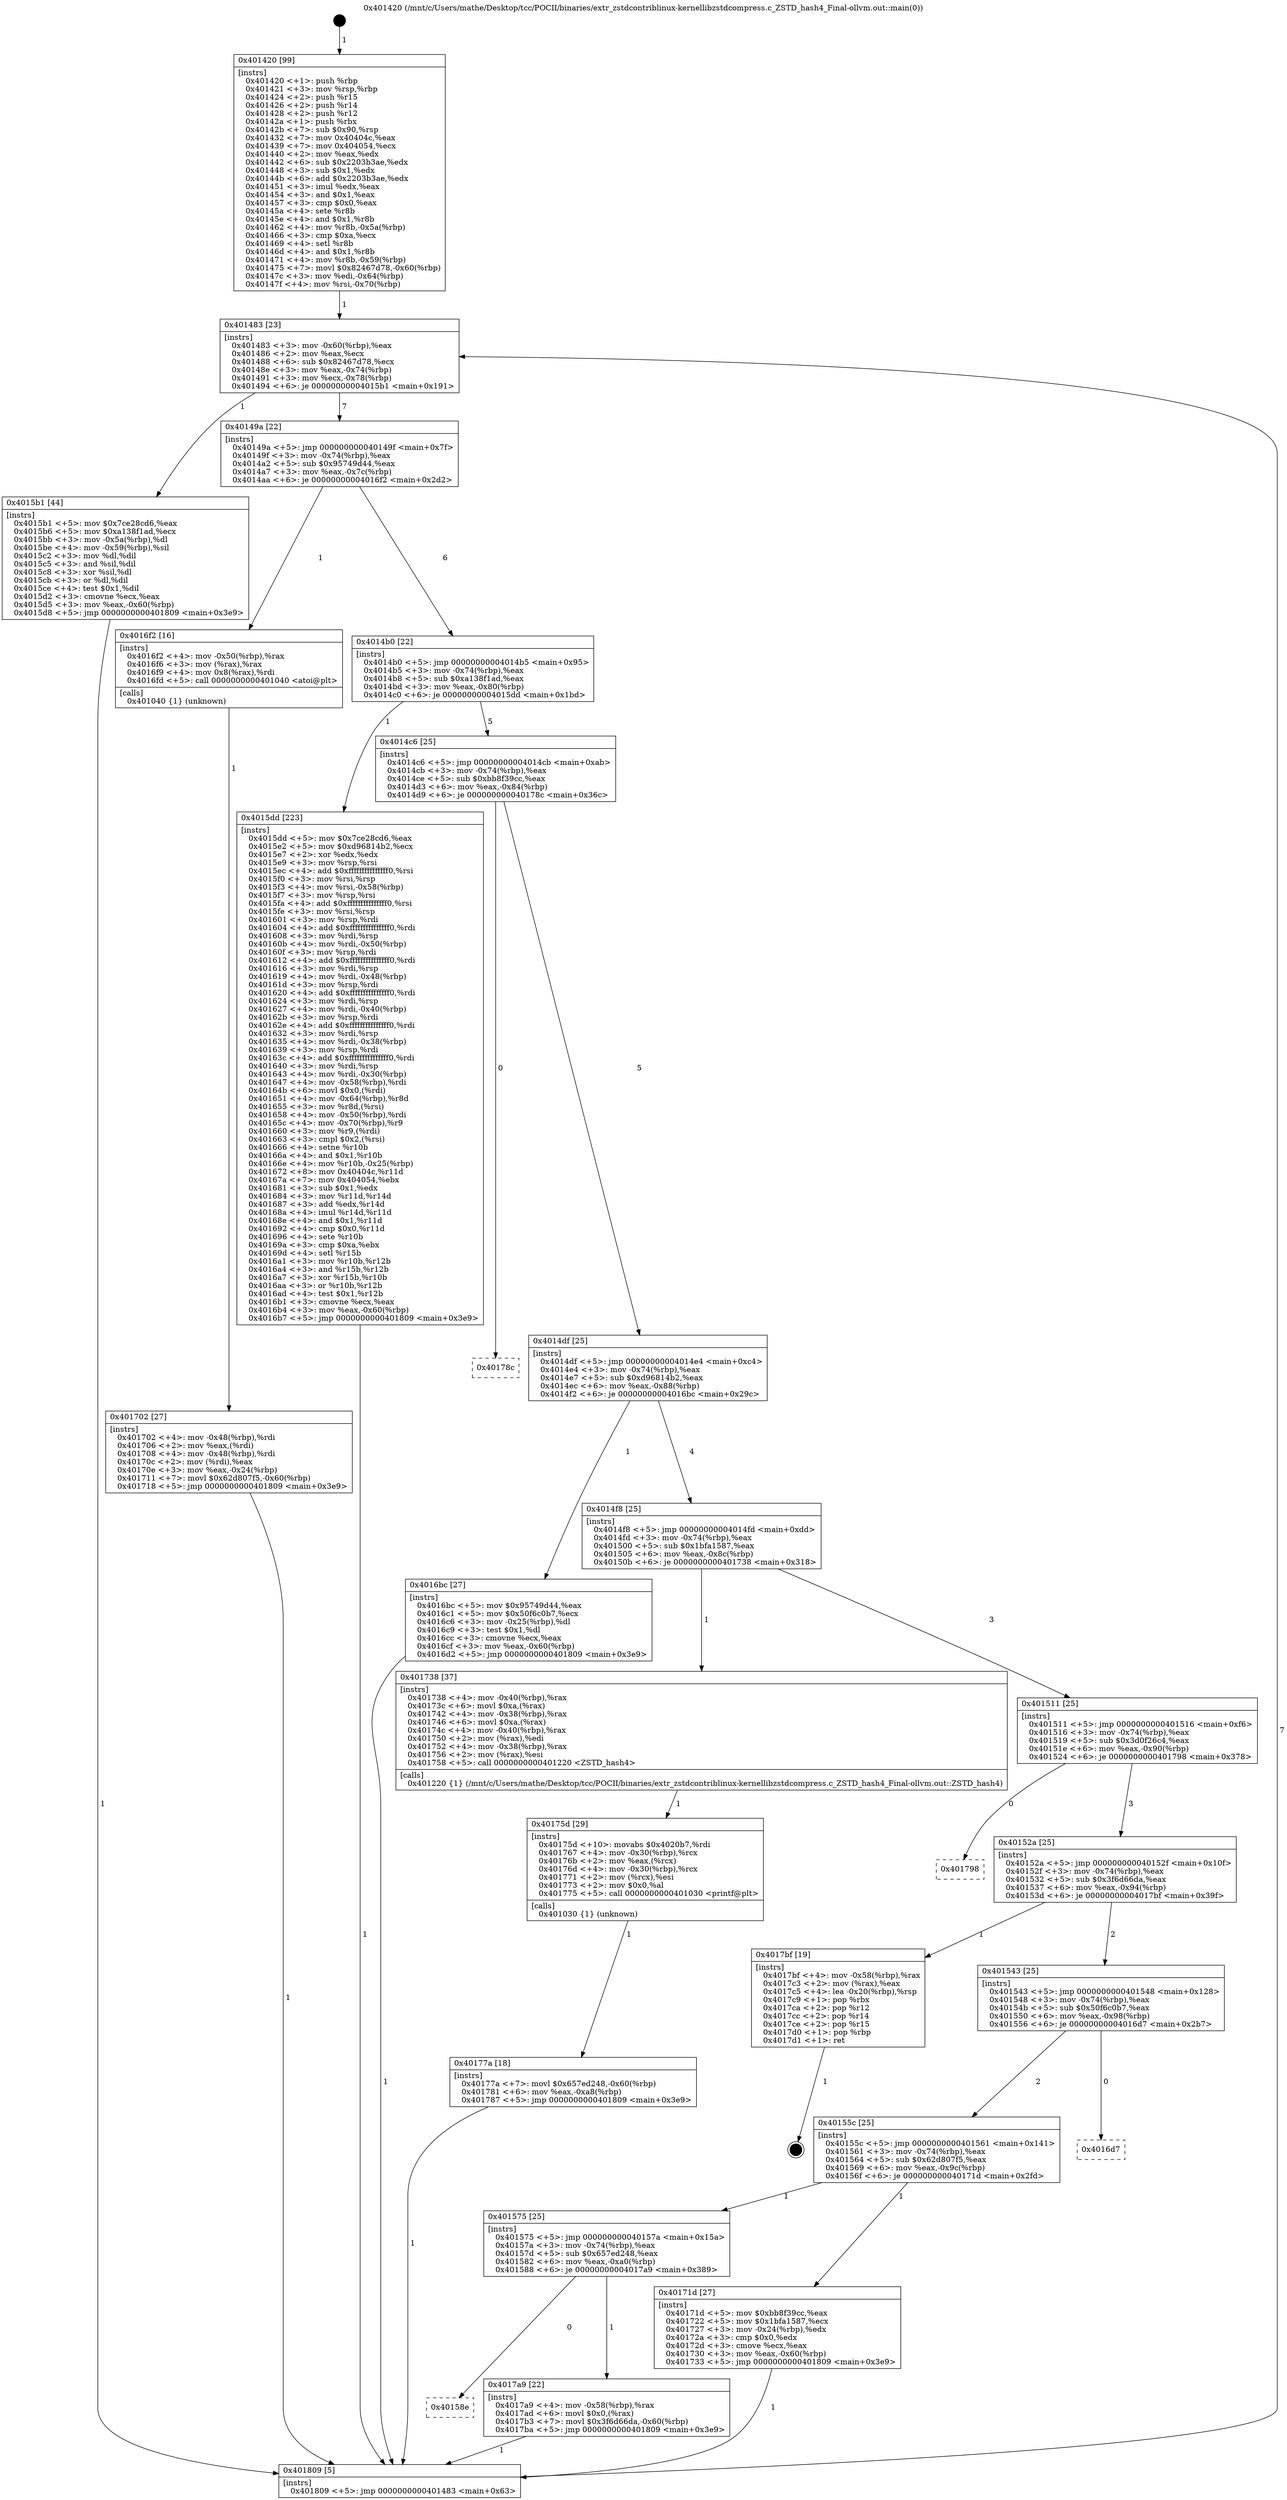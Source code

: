 digraph "0x401420" {
  label = "0x401420 (/mnt/c/Users/mathe/Desktop/tcc/POCII/binaries/extr_zstdcontriblinux-kernellibzstdcompress.c_ZSTD_hash4_Final-ollvm.out::main(0))"
  labelloc = "t"
  node[shape=record]

  Entry [label="",width=0.3,height=0.3,shape=circle,fillcolor=black,style=filled]
  "0x401483" [label="{
     0x401483 [23]\l
     | [instrs]\l
     &nbsp;&nbsp;0x401483 \<+3\>: mov -0x60(%rbp),%eax\l
     &nbsp;&nbsp;0x401486 \<+2\>: mov %eax,%ecx\l
     &nbsp;&nbsp;0x401488 \<+6\>: sub $0x82467d78,%ecx\l
     &nbsp;&nbsp;0x40148e \<+3\>: mov %eax,-0x74(%rbp)\l
     &nbsp;&nbsp;0x401491 \<+3\>: mov %ecx,-0x78(%rbp)\l
     &nbsp;&nbsp;0x401494 \<+6\>: je 00000000004015b1 \<main+0x191\>\l
  }"]
  "0x4015b1" [label="{
     0x4015b1 [44]\l
     | [instrs]\l
     &nbsp;&nbsp;0x4015b1 \<+5\>: mov $0x7ce28cd6,%eax\l
     &nbsp;&nbsp;0x4015b6 \<+5\>: mov $0xa138f1ad,%ecx\l
     &nbsp;&nbsp;0x4015bb \<+3\>: mov -0x5a(%rbp),%dl\l
     &nbsp;&nbsp;0x4015be \<+4\>: mov -0x59(%rbp),%sil\l
     &nbsp;&nbsp;0x4015c2 \<+3\>: mov %dl,%dil\l
     &nbsp;&nbsp;0x4015c5 \<+3\>: and %sil,%dil\l
     &nbsp;&nbsp;0x4015c8 \<+3\>: xor %sil,%dl\l
     &nbsp;&nbsp;0x4015cb \<+3\>: or %dl,%dil\l
     &nbsp;&nbsp;0x4015ce \<+4\>: test $0x1,%dil\l
     &nbsp;&nbsp;0x4015d2 \<+3\>: cmovne %ecx,%eax\l
     &nbsp;&nbsp;0x4015d5 \<+3\>: mov %eax,-0x60(%rbp)\l
     &nbsp;&nbsp;0x4015d8 \<+5\>: jmp 0000000000401809 \<main+0x3e9\>\l
  }"]
  "0x40149a" [label="{
     0x40149a [22]\l
     | [instrs]\l
     &nbsp;&nbsp;0x40149a \<+5\>: jmp 000000000040149f \<main+0x7f\>\l
     &nbsp;&nbsp;0x40149f \<+3\>: mov -0x74(%rbp),%eax\l
     &nbsp;&nbsp;0x4014a2 \<+5\>: sub $0x95749d44,%eax\l
     &nbsp;&nbsp;0x4014a7 \<+3\>: mov %eax,-0x7c(%rbp)\l
     &nbsp;&nbsp;0x4014aa \<+6\>: je 00000000004016f2 \<main+0x2d2\>\l
  }"]
  "0x401809" [label="{
     0x401809 [5]\l
     | [instrs]\l
     &nbsp;&nbsp;0x401809 \<+5\>: jmp 0000000000401483 \<main+0x63\>\l
  }"]
  "0x401420" [label="{
     0x401420 [99]\l
     | [instrs]\l
     &nbsp;&nbsp;0x401420 \<+1\>: push %rbp\l
     &nbsp;&nbsp;0x401421 \<+3\>: mov %rsp,%rbp\l
     &nbsp;&nbsp;0x401424 \<+2\>: push %r15\l
     &nbsp;&nbsp;0x401426 \<+2\>: push %r14\l
     &nbsp;&nbsp;0x401428 \<+2\>: push %r12\l
     &nbsp;&nbsp;0x40142a \<+1\>: push %rbx\l
     &nbsp;&nbsp;0x40142b \<+7\>: sub $0x90,%rsp\l
     &nbsp;&nbsp;0x401432 \<+7\>: mov 0x40404c,%eax\l
     &nbsp;&nbsp;0x401439 \<+7\>: mov 0x404054,%ecx\l
     &nbsp;&nbsp;0x401440 \<+2\>: mov %eax,%edx\l
     &nbsp;&nbsp;0x401442 \<+6\>: sub $0x2203b3ae,%edx\l
     &nbsp;&nbsp;0x401448 \<+3\>: sub $0x1,%edx\l
     &nbsp;&nbsp;0x40144b \<+6\>: add $0x2203b3ae,%edx\l
     &nbsp;&nbsp;0x401451 \<+3\>: imul %edx,%eax\l
     &nbsp;&nbsp;0x401454 \<+3\>: and $0x1,%eax\l
     &nbsp;&nbsp;0x401457 \<+3\>: cmp $0x0,%eax\l
     &nbsp;&nbsp;0x40145a \<+4\>: sete %r8b\l
     &nbsp;&nbsp;0x40145e \<+4\>: and $0x1,%r8b\l
     &nbsp;&nbsp;0x401462 \<+4\>: mov %r8b,-0x5a(%rbp)\l
     &nbsp;&nbsp;0x401466 \<+3\>: cmp $0xa,%ecx\l
     &nbsp;&nbsp;0x401469 \<+4\>: setl %r8b\l
     &nbsp;&nbsp;0x40146d \<+4\>: and $0x1,%r8b\l
     &nbsp;&nbsp;0x401471 \<+4\>: mov %r8b,-0x59(%rbp)\l
     &nbsp;&nbsp;0x401475 \<+7\>: movl $0x82467d78,-0x60(%rbp)\l
     &nbsp;&nbsp;0x40147c \<+3\>: mov %edi,-0x64(%rbp)\l
     &nbsp;&nbsp;0x40147f \<+4\>: mov %rsi,-0x70(%rbp)\l
  }"]
  Exit [label="",width=0.3,height=0.3,shape=circle,fillcolor=black,style=filled,peripheries=2]
  "0x4016f2" [label="{
     0x4016f2 [16]\l
     | [instrs]\l
     &nbsp;&nbsp;0x4016f2 \<+4\>: mov -0x50(%rbp),%rax\l
     &nbsp;&nbsp;0x4016f6 \<+3\>: mov (%rax),%rax\l
     &nbsp;&nbsp;0x4016f9 \<+4\>: mov 0x8(%rax),%rdi\l
     &nbsp;&nbsp;0x4016fd \<+5\>: call 0000000000401040 \<atoi@plt\>\l
     | [calls]\l
     &nbsp;&nbsp;0x401040 \{1\} (unknown)\l
  }"]
  "0x4014b0" [label="{
     0x4014b0 [22]\l
     | [instrs]\l
     &nbsp;&nbsp;0x4014b0 \<+5\>: jmp 00000000004014b5 \<main+0x95\>\l
     &nbsp;&nbsp;0x4014b5 \<+3\>: mov -0x74(%rbp),%eax\l
     &nbsp;&nbsp;0x4014b8 \<+5\>: sub $0xa138f1ad,%eax\l
     &nbsp;&nbsp;0x4014bd \<+3\>: mov %eax,-0x80(%rbp)\l
     &nbsp;&nbsp;0x4014c0 \<+6\>: je 00000000004015dd \<main+0x1bd\>\l
  }"]
  "0x40158e" [label="{
     0x40158e\l
  }", style=dashed]
  "0x4015dd" [label="{
     0x4015dd [223]\l
     | [instrs]\l
     &nbsp;&nbsp;0x4015dd \<+5\>: mov $0x7ce28cd6,%eax\l
     &nbsp;&nbsp;0x4015e2 \<+5\>: mov $0xd96814b2,%ecx\l
     &nbsp;&nbsp;0x4015e7 \<+2\>: xor %edx,%edx\l
     &nbsp;&nbsp;0x4015e9 \<+3\>: mov %rsp,%rsi\l
     &nbsp;&nbsp;0x4015ec \<+4\>: add $0xfffffffffffffff0,%rsi\l
     &nbsp;&nbsp;0x4015f0 \<+3\>: mov %rsi,%rsp\l
     &nbsp;&nbsp;0x4015f3 \<+4\>: mov %rsi,-0x58(%rbp)\l
     &nbsp;&nbsp;0x4015f7 \<+3\>: mov %rsp,%rsi\l
     &nbsp;&nbsp;0x4015fa \<+4\>: add $0xfffffffffffffff0,%rsi\l
     &nbsp;&nbsp;0x4015fe \<+3\>: mov %rsi,%rsp\l
     &nbsp;&nbsp;0x401601 \<+3\>: mov %rsp,%rdi\l
     &nbsp;&nbsp;0x401604 \<+4\>: add $0xfffffffffffffff0,%rdi\l
     &nbsp;&nbsp;0x401608 \<+3\>: mov %rdi,%rsp\l
     &nbsp;&nbsp;0x40160b \<+4\>: mov %rdi,-0x50(%rbp)\l
     &nbsp;&nbsp;0x40160f \<+3\>: mov %rsp,%rdi\l
     &nbsp;&nbsp;0x401612 \<+4\>: add $0xfffffffffffffff0,%rdi\l
     &nbsp;&nbsp;0x401616 \<+3\>: mov %rdi,%rsp\l
     &nbsp;&nbsp;0x401619 \<+4\>: mov %rdi,-0x48(%rbp)\l
     &nbsp;&nbsp;0x40161d \<+3\>: mov %rsp,%rdi\l
     &nbsp;&nbsp;0x401620 \<+4\>: add $0xfffffffffffffff0,%rdi\l
     &nbsp;&nbsp;0x401624 \<+3\>: mov %rdi,%rsp\l
     &nbsp;&nbsp;0x401627 \<+4\>: mov %rdi,-0x40(%rbp)\l
     &nbsp;&nbsp;0x40162b \<+3\>: mov %rsp,%rdi\l
     &nbsp;&nbsp;0x40162e \<+4\>: add $0xfffffffffffffff0,%rdi\l
     &nbsp;&nbsp;0x401632 \<+3\>: mov %rdi,%rsp\l
     &nbsp;&nbsp;0x401635 \<+4\>: mov %rdi,-0x38(%rbp)\l
     &nbsp;&nbsp;0x401639 \<+3\>: mov %rsp,%rdi\l
     &nbsp;&nbsp;0x40163c \<+4\>: add $0xfffffffffffffff0,%rdi\l
     &nbsp;&nbsp;0x401640 \<+3\>: mov %rdi,%rsp\l
     &nbsp;&nbsp;0x401643 \<+4\>: mov %rdi,-0x30(%rbp)\l
     &nbsp;&nbsp;0x401647 \<+4\>: mov -0x58(%rbp),%rdi\l
     &nbsp;&nbsp;0x40164b \<+6\>: movl $0x0,(%rdi)\l
     &nbsp;&nbsp;0x401651 \<+4\>: mov -0x64(%rbp),%r8d\l
     &nbsp;&nbsp;0x401655 \<+3\>: mov %r8d,(%rsi)\l
     &nbsp;&nbsp;0x401658 \<+4\>: mov -0x50(%rbp),%rdi\l
     &nbsp;&nbsp;0x40165c \<+4\>: mov -0x70(%rbp),%r9\l
     &nbsp;&nbsp;0x401660 \<+3\>: mov %r9,(%rdi)\l
     &nbsp;&nbsp;0x401663 \<+3\>: cmpl $0x2,(%rsi)\l
     &nbsp;&nbsp;0x401666 \<+4\>: setne %r10b\l
     &nbsp;&nbsp;0x40166a \<+4\>: and $0x1,%r10b\l
     &nbsp;&nbsp;0x40166e \<+4\>: mov %r10b,-0x25(%rbp)\l
     &nbsp;&nbsp;0x401672 \<+8\>: mov 0x40404c,%r11d\l
     &nbsp;&nbsp;0x40167a \<+7\>: mov 0x404054,%ebx\l
     &nbsp;&nbsp;0x401681 \<+3\>: sub $0x1,%edx\l
     &nbsp;&nbsp;0x401684 \<+3\>: mov %r11d,%r14d\l
     &nbsp;&nbsp;0x401687 \<+3\>: add %edx,%r14d\l
     &nbsp;&nbsp;0x40168a \<+4\>: imul %r14d,%r11d\l
     &nbsp;&nbsp;0x40168e \<+4\>: and $0x1,%r11d\l
     &nbsp;&nbsp;0x401692 \<+4\>: cmp $0x0,%r11d\l
     &nbsp;&nbsp;0x401696 \<+4\>: sete %r10b\l
     &nbsp;&nbsp;0x40169a \<+3\>: cmp $0xa,%ebx\l
     &nbsp;&nbsp;0x40169d \<+4\>: setl %r15b\l
     &nbsp;&nbsp;0x4016a1 \<+3\>: mov %r10b,%r12b\l
     &nbsp;&nbsp;0x4016a4 \<+3\>: and %r15b,%r12b\l
     &nbsp;&nbsp;0x4016a7 \<+3\>: xor %r15b,%r10b\l
     &nbsp;&nbsp;0x4016aa \<+3\>: or %r10b,%r12b\l
     &nbsp;&nbsp;0x4016ad \<+4\>: test $0x1,%r12b\l
     &nbsp;&nbsp;0x4016b1 \<+3\>: cmovne %ecx,%eax\l
     &nbsp;&nbsp;0x4016b4 \<+3\>: mov %eax,-0x60(%rbp)\l
     &nbsp;&nbsp;0x4016b7 \<+5\>: jmp 0000000000401809 \<main+0x3e9\>\l
  }"]
  "0x4014c6" [label="{
     0x4014c6 [25]\l
     | [instrs]\l
     &nbsp;&nbsp;0x4014c6 \<+5\>: jmp 00000000004014cb \<main+0xab\>\l
     &nbsp;&nbsp;0x4014cb \<+3\>: mov -0x74(%rbp),%eax\l
     &nbsp;&nbsp;0x4014ce \<+5\>: sub $0xbb8f39cc,%eax\l
     &nbsp;&nbsp;0x4014d3 \<+6\>: mov %eax,-0x84(%rbp)\l
     &nbsp;&nbsp;0x4014d9 \<+6\>: je 000000000040178c \<main+0x36c\>\l
  }"]
  "0x4017a9" [label="{
     0x4017a9 [22]\l
     | [instrs]\l
     &nbsp;&nbsp;0x4017a9 \<+4\>: mov -0x58(%rbp),%rax\l
     &nbsp;&nbsp;0x4017ad \<+6\>: movl $0x0,(%rax)\l
     &nbsp;&nbsp;0x4017b3 \<+7\>: movl $0x3f6d66da,-0x60(%rbp)\l
     &nbsp;&nbsp;0x4017ba \<+5\>: jmp 0000000000401809 \<main+0x3e9\>\l
  }"]
  "0x40178c" [label="{
     0x40178c\l
  }", style=dashed]
  "0x4014df" [label="{
     0x4014df [25]\l
     | [instrs]\l
     &nbsp;&nbsp;0x4014df \<+5\>: jmp 00000000004014e4 \<main+0xc4\>\l
     &nbsp;&nbsp;0x4014e4 \<+3\>: mov -0x74(%rbp),%eax\l
     &nbsp;&nbsp;0x4014e7 \<+5\>: sub $0xd96814b2,%eax\l
     &nbsp;&nbsp;0x4014ec \<+6\>: mov %eax,-0x88(%rbp)\l
     &nbsp;&nbsp;0x4014f2 \<+6\>: je 00000000004016bc \<main+0x29c\>\l
  }"]
  "0x40177a" [label="{
     0x40177a [18]\l
     | [instrs]\l
     &nbsp;&nbsp;0x40177a \<+7\>: movl $0x657ed248,-0x60(%rbp)\l
     &nbsp;&nbsp;0x401781 \<+6\>: mov %eax,-0xa8(%rbp)\l
     &nbsp;&nbsp;0x401787 \<+5\>: jmp 0000000000401809 \<main+0x3e9\>\l
  }"]
  "0x4016bc" [label="{
     0x4016bc [27]\l
     | [instrs]\l
     &nbsp;&nbsp;0x4016bc \<+5\>: mov $0x95749d44,%eax\l
     &nbsp;&nbsp;0x4016c1 \<+5\>: mov $0x50f6c0b7,%ecx\l
     &nbsp;&nbsp;0x4016c6 \<+3\>: mov -0x25(%rbp),%dl\l
     &nbsp;&nbsp;0x4016c9 \<+3\>: test $0x1,%dl\l
     &nbsp;&nbsp;0x4016cc \<+3\>: cmovne %ecx,%eax\l
     &nbsp;&nbsp;0x4016cf \<+3\>: mov %eax,-0x60(%rbp)\l
     &nbsp;&nbsp;0x4016d2 \<+5\>: jmp 0000000000401809 \<main+0x3e9\>\l
  }"]
  "0x4014f8" [label="{
     0x4014f8 [25]\l
     | [instrs]\l
     &nbsp;&nbsp;0x4014f8 \<+5\>: jmp 00000000004014fd \<main+0xdd\>\l
     &nbsp;&nbsp;0x4014fd \<+3\>: mov -0x74(%rbp),%eax\l
     &nbsp;&nbsp;0x401500 \<+5\>: sub $0x1bfa1587,%eax\l
     &nbsp;&nbsp;0x401505 \<+6\>: mov %eax,-0x8c(%rbp)\l
     &nbsp;&nbsp;0x40150b \<+6\>: je 0000000000401738 \<main+0x318\>\l
  }"]
  "0x401702" [label="{
     0x401702 [27]\l
     | [instrs]\l
     &nbsp;&nbsp;0x401702 \<+4\>: mov -0x48(%rbp),%rdi\l
     &nbsp;&nbsp;0x401706 \<+2\>: mov %eax,(%rdi)\l
     &nbsp;&nbsp;0x401708 \<+4\>: mov -0x48(%rbp),%rdi\l
     &nbsp;&nbsp;0x40170c \<+2\>: mov (%rdi),%eax\l
     &nbsp;&nbsp;0x40170e \<+3\>: mov %eax,-0x24(%rbp)\l
     &nbsp;&nbsp;0x401711 \<+7\>: movl $0x62d807f5,-0x60(%rbp)\l
     &nbsp;&nbsp;0x401718 \<+5\>: jmp 0000000000401809 \<main+0x3e9\>\l
  }"]
  "0x40175d" [label="{
     0x40175d [29]\l
     | [instrs]\l
     &nbsp;&nbsp;0x40175d \<+10\>: movabs $0x4020b7,%rdi\l
     &nbsp;&nbsp;0x401767 \<+4\>: mov -0x30(%rbp),%rcx\l
     &nbsp;&nbsp;0x40176b \<+2\>: mov %eax,(%rcx)\l
     &nbsp;&nbsp;0x40176d \<+4\>: mov -0x30(%rbp),%rcx\l
     &nbsp;&nbsp;0x401771 \<+2\>: mov (%rcx),%esi\l
     &nbsp;&nbsp;0x401773 \<+2\>: mov $0x0,%al\l
     &nbsp;&nbsp;0x401775 \<+5\>: call 0000000000401030 \<printf@plt\>\l
     | [calls]\l
     &nbsp;&nbsp;0x401030 \{1\} (unknown)\l
  }"]
  "0x401738" [label="{
     0x401738 [37]\l
     | [instrs]\l
     &nbsp;&nbsp;0x401738 \<+4\>: mov -0x40(%rbp),%rax\l
     &nbsp;&nbsp;0x40173c \<+6\>: movl $0xa,(%rax)\l
     &nbsp;&nbsp;0x401742 \<+4\>: mov -0x38(%rbp),%rax\l
     &nbsp;&nbsp;0x401746 \<+6\>: movl $0xa,(%rax)\l
     &nbsp;&nbsp;0x40174c \<+4\>: mov -0x40(%rbp),%rax\l
     &nbsp;&nbsp;0x401750 \<+2\>: mov (%rax),%edi\l
     &nbsp;&nbsp;0x401752 \<+4\>: mov -0x38(%rbp),%rax\l
     &nbsp;&nbsp;0x401756 \<+2\>: mov (%rax),%esi\l
     &nbsp;&nbsp;0x401758 \<+5\>: call 0000000000401220 \<ZSTD_hash4\>\l
     | [calls]\l
     &nbsp;&nbsp;0x401220 \{1\} (/mnt/c/Users/mathe/Desktop/tcc/POCII/binaries/extr_zstdcontriblinux-kernellibzstdcompress.c_ZSTD_hash4_Final-ollvm.out::ZSTD_hash4)\l
  }"]
  "0x401511" [label="{
     0x401511 [25]\l
     | [instrs]\l
     &nbsp;&nbsp;0x401511 \<+5\>: jmp 0000000000401516 \<main+0xf6\>\l
     &nbsp;&nbsp;0x401516 \<+3\>: mov -0x74(%rbp),%eax\l
     &nbsp;&nbsp;0x401519 \<+5\>: sub $0x3d0f26c4,%eax\l
     &nbsp;&nbsp;0x40151e \<+6\>: mov %eax,-0x90(%rbp)\l
     &nbsp;&nbsp;0x401524 \<+6\>: je 0000000000401798 \<main+0x378\>\l
  }"]
  "0x401575" [label="{
     0x401575 [25]\l
     | [instrs]\l
     &nbsp;&nbsp;0x401575 \<+5\>: jmp 000000000040157a \<main+0x15a\>\l
     &nbsp;&nbsp;0x40157a \<+3\>: mov -0x74(%rbp),%eax\l
     &nbsp;&nbsp;0x40157d \<+5\>: sub $0x657ed248,%eax\l
     &nbsp;&nbsp;0x401582 \<+6\>: mov %eax,-0xa0(%rbp)\l
     &nbsp;&nbsp;0x401588 \<+6\>: je 00000000004017a9 \<main+0x389\>\l
  }"]
  "0x401798" [label="{
     0x401798\l
  }", style=dashed]
  "0x40152a" [label="{
     0x40152a [25]\l
     | [instrs]\l
     &nbsp;&nbsp;0x40152a \<+5\>: jmp 000000000040152f \<main+0x10f\>\l
     &nbsp;&nbsp;0x40152f \<+3\>: mov -0x74(%rbp),%eax\l
     &nbsp;&nbsp;0x401532 \<+5\>: sub $0x3f6d66da,%eax\l
     &nbsp;&nbsp;0x401537 \<+6\>: mov %eax,-0x94(%rbp)\l
     &nbsp;&nbsp;0x40153d \<+6\>: je 00000000004017bf \<main+0x39f\>\l
  }"]
  "0x40171d" [label="{
     0x40171d [27]\l
     | [instrs]\l
     &nbsp;&nbsp;0x40171d \<+5\>: mov $0xbb8f39cc,%eax\l
     &nbsp;&nbsp;0x401722 \<+5\>: mov $0x1bfa1587,%ecx\l
     &nbsp;&nbsp;0x401727 \<+3\>: mov -0x24(%rbp),%edx\l
     &nbsp;&nbsp;0x40172a \<+3\>: cmp $0x0,%edx\l
     &nbsp;&nbsp;0x40172d \<+3\>: cmove %ecx,%eax\l
     &nbsp;&nbsp;0x401730 \<+3\>: mov %eax,-0x60(%rbp)\l
     &nbsp;&nbsp;0x401733 \<+5\>: jmp 0000000000401809 \<main+0x3e9\>\l
  }"]
  "0x4017bf" [label="{
     0x4017bf [19]\l
     | [instrs]\l
     &nbsp;&nbsp;0x4017bf \<+4\>: mov -0x58(%rbp),%rax\l
     &nbsp;&nbsp;0x4017c3 \<+2\>: mov (%rax),%eax\l
     &nbsp;&nbsp;0x4017c5 \<+4\>: lea -0x20(%rbp),%rsp\l
     &nbsp;&nbsp;0x4017c9 \<+1\>: pop %rbx\l
     &nbsp;&nbsp;0x4017ca \<+2\>: pop %r12\l
     &nbsp;&nbsp;0x4017cc \<+2\>: pop %r14\l
     &nbsp;&nbsp;0x4017ce \<+2\>: pop %r15\l
     &nbsp;&nbsp;0x4017d0 \<+1\>: pop %rbp\l
     &nbsp;&nbsp;0x4017d1 \<+1\>: ret\l
  }"]
  "0x401543" [label="{
     0x401543 [25]\l
     | [instrs]\l
     &nbsp;&nbsp;0x401543 \<+5\>: jmp 0000000000401548 \<main+0x128\>\l
     &nbsp;&nbsp;0x401548 \<+3\>: mov -0x74(%rbp),%eax\l
     &nbsp;&nbsp;0x40154b \<+5\>: sub $0x50f6c0b7,%eax\l
     &nbsp;&nbsp;0x401550 \<+6\>: mov %eax,-0x98(%rbp)\l
     &nbsp;&nbsp;0x401556 \<+6\>: je 00000000004016d7 \<main+0x2b7\>\l
  }"]
  "0x40155c" [label="{
     0x40155c [25]\l
     | [instrs]\l
     &nbsp;&nbsp;0x40155c \<+5\>: jmp 0000000000401561 \<main+0x141\>\l
     &nbsp;&nbsp;0x401561 \<+3\>: mov -0x74(%rbp),%eax\l
     &nbsp;&nbsp;0x401564 \<+5\>: sub $0x62d807f5,%eax\l
     &nbsp;&nbsp;0x401569 \<+6\>: mov %eax,-0x9c(%rbp)\l
     &nbsp;&nbsp;0x40156f \<+6\>: je 000000000040171d \<main+0x2fd\>\l
  }"]
  "0x4016d7" [label="{
     0x4016d7\l
  }", style=dashed]
  Entry -> "0x401420" [label=" 1"]
  "0x401483" -> "0x4015b1" [label=" 1"]
  "0x401483" -> "0x40149a" [label=" 7"]
  "0x4015b1" -> "0x401809" [label=" 1"]
  "0x401420" -> "0x401483" [label=" 1"]
  "0x401809" -> "0x401483" [label=" 7"]
  "0x4017bf" -> Exit [label=" 1"]
  "0x40149a" -> "0x4016f2" [label=" 1"]
  "0x40149a" -> "0x4014b0" [label=" 6"]
  "0x4017a9" -> "0x401809" [label=" 1"]
  "0x4014b0" -> "0x4015dd" [label=" 1"]
  "0x4014b0" -> "0x4014c6" [label=" 5"]
  "0x4015dd" -> "0x401809" [label=" 1"]
  "0x401575" -> "0x40158e" [label=" 0"]
  "0x4014c6" -> "0x40178c" [label=" 0"]
  "0x4014c6" -> "0x4014df" [label=" 5"]
  "0x401575" -> "0x4017a9" [label=" 1"]
  "0x4014df" -> "0x4016bc" [label=" 1"]
  "0x4014df" -> "0x4014f8" [label=" 4"]
  "0x4016bc" -> "0x401809" [label=" 1"]
  "0x4016f2" -> "0x401702" [label=" 1"]
  "0x401702" -> "0x401809" [label=" 1"]
  "0x40177a" -> "0x401809" [label=" 1"]
  "0x4014f8" -> "0x401738" [label=" 1"]
  "0x4014f8" -> "0x401511" [label=" 3"]
  "0x40175d" -> "0x40177a" [label=" 1"]
  "0x401511" -> "0x401798" [label=" 0"]
  "0x401511" -> "0x40152a" [label=" 3"]
  "0x401738" -> "0x40175d" [label=" 1"]
  "0x40152a" -> "0x4017bf" [label=" 1"]
  "0x40152a" -> "0x401543" [label=" 2"]
  "0x40171d" -> "0x401809" [label=" 1"]
  "0x401543" -> "0x4016d7" [label=" 0"]
  "0x401543" -> "0x40155c" [label=" 2"]
  "0x40155c" -> "0x401575" [label=" 1"]
  "0x40155c" -> "0x40171d" [label=" 1"]
}
